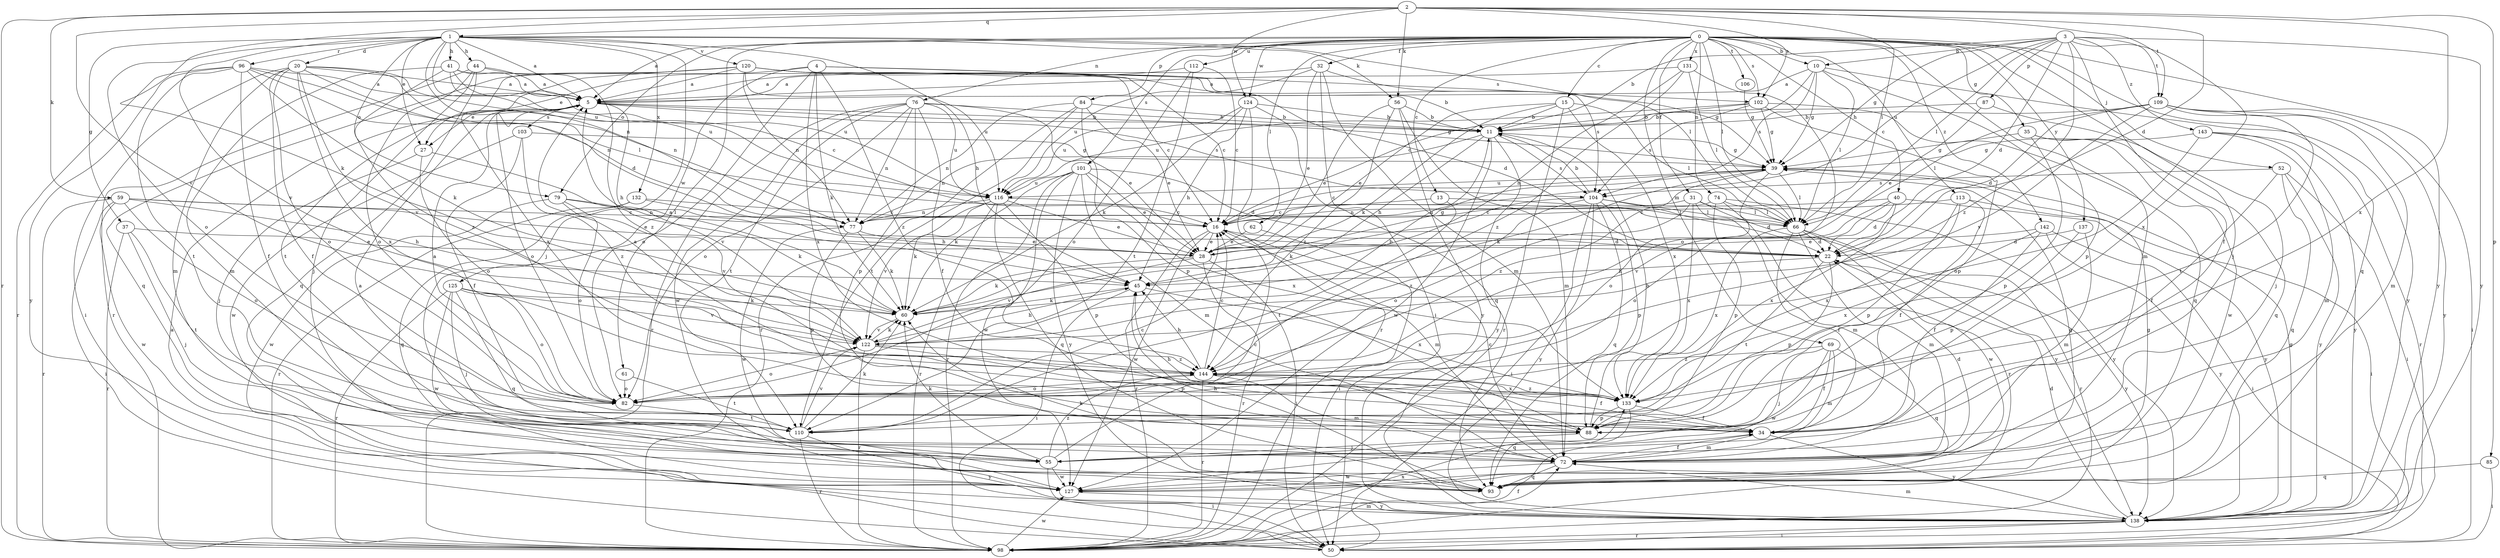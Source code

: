 strict digraph  {
0;
1;
2;
3;
4;
5;
10;
11;
13;
15;
16;
20;
22;
27;
28;
31;
32;
34;
35;
37;
39;
40;
41;
44;
45;
50;
52;
55;
56;
59;
60;
61;
62;
66;
69;
72;
74;
76;
77;
79;
82;
84;
85;
87;
88;
93;
96;
98;
101;
102;
103;
104;
106;
109;
110;
112;
113;
116;
120;
122;
124;
125;
127;
131;
132;
133;
137;
138;
142;
143;
144;
0 -> 5  [label=a];
0 -> 10  [label=b];
0 -> 13  [label=c];
0 -> 15  [label=c];
0 -> 31  [label=f];
0 -> 32  [label=f];
0 -> 35  [label=g];
0 -> 40  [label=h];
0 -> 52  [label=j];
0 -> 55  [label=j];
0 -> 61  [label=l];
0 -> 62  [label=l];
0 -> 66  [label=l];
0 -> 69  [label=m];
0 -> 72  [label=m];
0 -> 74  [label=n];
0 -> 76  [label=n];
0 -> 79  [label=o];
0 -> 84  [label=p];
0 -> 93  [label=q];
0 -> 101  [label=s];
0 -> 102  [label=s];
0 -> 106  [label=t];
0 -> 112  [label=u];
0 -> 113  [label=u];
0 -> 124  [label=w];
0 -> 131  [label=x];
0 -> 137  [label=y];
0 -> 138  [label=y];
0 -> 142  [label=z];
1 -> 5  [label=a];
1 -> 20  [label=d];
1 -> 27  [label=e];
1 -> 37  [label=g];
1 -> 41  [label=h];
1 -> 44  [label=h];
1 -> 45  [label=h];
1 -> 55  [label=j];
1 -> 56  [label=k];
1 -> 66  [label=l];
1 -> 77  [label=n];
1 -> 79  [label=o];
1 -> 82  [label=o];
1 -> 96  [label=r];
1 -> 116  [label=u];
1 -> 120  [label=v];
1 -> 122  [label=v];
1 -> 132  [label=x];
2 -> 22  [label=d];
2 -> 56  [label=k];
2 -> 59  [label=k];
2 -> 60  [label=k];
2 -> 66  [label=l];
2 -> 85  [label=p];
2 -> 98  [label=r];
2 -> 102  [label=s];
2 -> 109  [label=t];
2 -> 122  [label=v];
2 -> 124  [label=w];
2 -> 133  [label=x];
2 -> 1  [label=q];
3 -> 10  [label=b];
3 -> 11  [label=b];
3 -> 16  [label=c];
3 -> 22  [label=d];
3 -> 34  [label=f];
3 -> 39  [label=g];
3 -> 66  [label=l];
3 -> 87  [label=p];
3 -> 109  [label=t];
3 -> 133  [label=x];
3 -> 138  [label=y];
3 -> 143  [label=z];
3 -> 144  [label=z];
4 -> 16  [label=c];
4 -> 27  [label=e];
4 -> 60  [label=k];
4 -> 82  [label=o];
4 -> 102  [label=s];
4 -> 125  [label=w];
4 -> 133  [label=x];
4 -> 144  [label=z];
5 -> 11  [label=b];
5 -> 27  [label=e];
5 -> 39  [label=g];
5 -> 45  [label=h];
5 -> 82  [label=o];
5 -> 103  [label=s];
5 -> 104  [label=s];
10 -> 5  [label=a];
10 -> 16  [label=c];
10 -> 39  [label=g];
10 -> 66  [label=l];
10 -> 88  [label=p];
10 -> 104  [label=s];
10 -> 138  [label=y];
11 -> 39  [label=g];
11 -> 45  [label=h];
11 -> 77  [label=n];
11 -> 104  [label=s];
11 -> 127  [label=w];
11 -> 138  [label=y];
13 -> 16  [label=c];
13 -> 66  [label=l];
13 -> 110  [label=t];
15 -> 11  [label=b];
15 -> 28  [label=e];
15 -> 60  [label=k];
15 -> 66  [label=l];
15 -> 98  [label=r];
15 -> 133  [label=x];
16 -> 22  [label=d];
16 -> 28  [label=e];
16 -> 72  [label=m];
16 -> 98  [label=r];
16 -> 127  [label=w];
20 -> 5  [label=a];
20 -> 22  [label=d];
20 -> 34  [label=f];
20 -> 50  [label=i];
20 -> 72  [label=m];
20 -> 77  [label=n];
20 -> 82  [label=o];
20 -> 116  [label=u];
20 -> 122  [label=v];
20 -> 133  [label=x];
22 -> 45  [label=h];
22 -> 88  [label=p];
22 -> 110  [label=t];
22 -> 138  [label=y];
27 -> 55  [label=j];
27 -> 82  [label=o];
27 -> 122  [label=v];
28 -> 39  [label=g];
28 -> 50  [label=i];
28 -> 60  [label=k];
28 -> 98  [label=r];
28 -> 122  [label=v];
31 -> 66  [label=l];
31 -> 72  [label=m];
31 -> 77  [label=n];
31 -> 82  [label=o];
31 -> 133  [label=x];
31 -> 138  [label=y];
32 -> 5  [label=a];
32 -> 28  [label=e];
32 -> 39  [label=g];
32 -> 50  [label=i];
32 -> 72  [label=m];
32 -> 116  [label=u];
34 -> 72  [label=m];
34 -> 138  [label=y];
35 -> 39  [label=g];
35 -> 88  [label=p];
35 -> 93  [label=q];
35 -> 127  [label=w];
37 -> 28  [label=e];
37 -> 55  [label=j];
37 -> 98  [label=r];
37 -> 110  [label=t];
39 -> 16  [label=c];
39 -> 60  [label=k];
39 -> 66  [label=l];
39 -> 82  [label=o];
39 -> 116  [label=u];
39 -> 144  [label=z];
40 -> 16  [label=c];
40 -> 22  [label=d];
40 -> 82  [label=o];
40 -> 122  [label=v];
40 -> 133  [label=x];
40 -> 138  [label=y];
41 -> 5  [label=a];
41 -> 11  [label=b];
41 -> 16  [label=c];
41 -> 72  [label=m];
41 -> 116  [label=u];
41 -> 144  [label=z];
44 -> 5  [label=a];
44 -> 55  [label=j];
44 -> 82  [label=o];
44 -> 93  [label=q];
44 -> 98  [label=r];
44 -> 144  [label=z];
45 -> 50  [label=i];
45 -> 60  [label=k];
45 -> 133  [label=x];
50 -> 5  [label=a];
52 -> 34  [label=f];
52 -> 50  [label=i];
52 -> 93  [label=q];
52 -> 104  [label=s];
52 -> 138  [label=y];
55 -> 16  [label=c];
55 -> 50  [label=i];
55 -> 60  [label=k];
55 -> 127  [label=w];
55 -> 144  [label=z];
56 -> 11  [label=b];
56 -> 28  [label=e];
56 -> 72  [label=m];
56 -> 138  [label=y];
56 -> 144  [label=z];
59 -> 16  [label=c];
59 -> 28  [label=e];
59 -> 45  [label=h];
59 -> 50  [label=i];
59 -> 82  [label=o];
59 -> 98  [label=r];
59 -> 127  [label=w];
60 -> 5  [label=a];
60 -> 122  [label=v];
61 -> 82  [label=o];
61 -> 110  [label=t];
62 -> 28  [label=e];
62 -> 50  [label=i];
66 -> 22  [label=d];
66 -> 34  [label=f];
66 -> 72  [label=m];
66 -> 98  [label=r];
66 -> 127  [label=w];
66 -> 133  [label=x];
69 -> 34  [label=f];
69 -> 55  [label=j];
69 -> 72  [label=m];
69 -> 93  [label=q];
69 -> 127  [label=w];
69 -> 144  [label=z];
72 -> 5  [label=a];
72 -> 16  [label=c];
72 -> 22  [label=d];
72 -> 34  [label=f];
72 -> 93  [label=q];
72 -> 127  [label=w];
74 -> 66  [label=l];
74 -> 77  [label=n];
74 -> 88  [label=p];
74 -> 98  [label=r];
74 -> 138  [label=y];
76 -> 11  [label=b];
76 -> 28  [label=e];
76 -> 34  [label=f];
76 -> 77  [label=n];
76 -> 82  [label=o];
76 -> 88  [label=p];
76 -> 98  [label=r];
76 -> 110  [label=t];
76 -> 116  [label=u];
76 -> 127  [label=w];
77 -> 28  [label=e];
77 -> 60  [label=k];
77 -> 88  [label=p];
77 -> 127  [label=w];
79 -> 60  [label=k];
79 -> 77  [label=n];
79 -> 82  [label=o];
79 -> 122  [label=v];
79 -> 127  [label=w];
82 -> 5  [label=a];
82 -> 110  [label=t];
84 -> 11  [label=b];
84 -> 28  [label=e];
84 -> 77  [label=n];
84 -> 88  [label=p];
84 -> 98  [label=r];
84 -> 110  [label=t];
85 -> 50  [label=i];
85 -> 93  [label=q];
87 -> 11  [label=b];
87 -> 28  [label=e];
87 -> 55  [label=j];
88 -> 11  [label=b];
88 -> 45  [label=h];
88 -> 55  [label=j];
93 -> 39  [label=g];
93 -> 45  [label=h];
93 -> 60  [label=k];
96 -> 5  [label=a];
96 -> 34  [label=f];
96 -> 60  [label=k];
96 -> 66  [label=l];
96 -> 77  [label=n];
96 -> 98  [label=r];
96 -> 110  [label=t];
96 -> 138  [label=y];
98 -> 34  [label=f];
98 -> 72  [label=m];
98 -> 127  [label=w];
98 -> 133  [label=x];
101 -> 22  [label=d];
101 -> 28  [label=e];
101 -> 60  [label=k];
101 -> 72  [label=m];
101 -> 98  [label=r];
101 -> 116  [label=u];
101 -> 127  [label=w];
101 -> 133  [label=x];
101 -> 138  [label=y];
102 -> 11  [label=b];
102 -> 39  [label=g];
102 -> 88  [label=p];
102 -> 93  [label=q];
102 -> 104  [label=s];
102 -> 116  [label=u];
103 -> 34  [label=f];
103 -> 39  [label=g];
103 -> 127  [label=w];
103 -> 144  [label=z];
104 -> 11  [label=b];
104 -> 22  [label=d];
104 -> 50  [label=i];
104 -> 60  [label=k];
104 -> 66  [label=l];
104 -> 88  [label=p];
104 -> 93  [label=q];
104 -> 138  [label=y];
104 -> 144  [label=z];
106 -> 39  [label=g];
109 -> 11  [label=b];
109 -> 22  [label=d];
109 -> 50  [label=i];
109 -> 66  [label=l];
109 -> 72  [label=m];
109 -> 110  [label=t];
109 -> 122  [label=v];
109 -> 138  [label=y];
110 -> 16  [label=c];
110 -> 60  [label=k];
110 -> 98  [label=r];
110 -> 122  [label=v];
110 -> 138  [label=y];
112 -> 5  [label=a];
112 -> 16  [label=c];
112 -> 82  [label=o];
112 -> 110  [label=t];
113 -> 16  [label=c];
113 -> 34  [label=f];
113 -> 50  [label=i];
113 -> 88  [label=p];
113 -> 133  [label=x];
116 -> 16  [label=c];
116 -> 28  [label=e];
116 -> 60  [label=k];
116 -> 77  [label=n];
116 -> 88  [label=p];
116 -> 93  [label=q];
116 -> 98  [label=r];
116 -> 122  [label=v];
120 -> 5  [label=a];
120 -> 16  [label=c];
120 -> 22  [label=d];
120 -> 77  [label=n];
120 -> 93  [label=q];
120 -> 104  [label=s];
120 -> 110  [label=t];
120 -> 116  [label=u];
120 -> 133  [label=x];
122 -> 11  [label=b];
122 -> 45  [label=h];
122 -> 60  [label=k];
122 -> 82  [label=o];
122 -> 88  [label=p];
122 -> 98  [label=r];
122 -> 144  [label=z];
124 -> 11  [label=b];
124 -> 45  [label=h];
124 -> 60  [label=k];
124 -> 93  [label=q];
124 -> 98  [label=r];
124 -> 116  [label=u];
125 -> 55  [label=j];
125 -> 60  [label=k];
125 -> 82  [label=o];
125 -> 93  [label=q];
125 -> 98  [label=r];
125 -> 122  [label=v];
125 -> 127  [label=w];
127 -> 39  [label=g];
127 -> 138  [label=y];
131 -> 5  [label=a];
131 -> 45  [label=h];
131 -> 66  [label=l];
131 -> 82  [label=o];
131 -> 144  [label=z];
132 -> 16  [label=c];
132 -> 45  [label=h];
132 -> 93  [label=q];
132 -> 98  [label=r];
133 -> 34  [label=f];
133 -> 88  [label=p];
133 -> 93  [label=q];
133 -> 144  [label=z];
137 -> 22  [label=d];
137 -> 72  [label=m];
137 -> 88  [label=p];
138 -> 22  [label=d];
138 -> 39  [label=g];
138 -> 50  [label=i];
138 -> 72  [label=m];
138 -> 98  [label=r];
142 -> 28  [label=e];
142 -> 34  [label=f];
142 -> 50  [label=i];
142 -> 133  [label=x];
142 -> 138  [label=y];
143 -> 39  [label=g];
143 -> 72  [label=m];
143 -> 82  [label=o];
143 -> 98  [label=r];
143 -> 138  [label=y];
144 -> 5  [label=a];
144 -> 16  [label=c];
144 -> 34  [label=f];
144 -> 45  [label=h];
144 -> 72  [label=m];
144 -> 82  [label=o];
144 -> 98  [label=r];
144 -> 133  [label=x];
}

